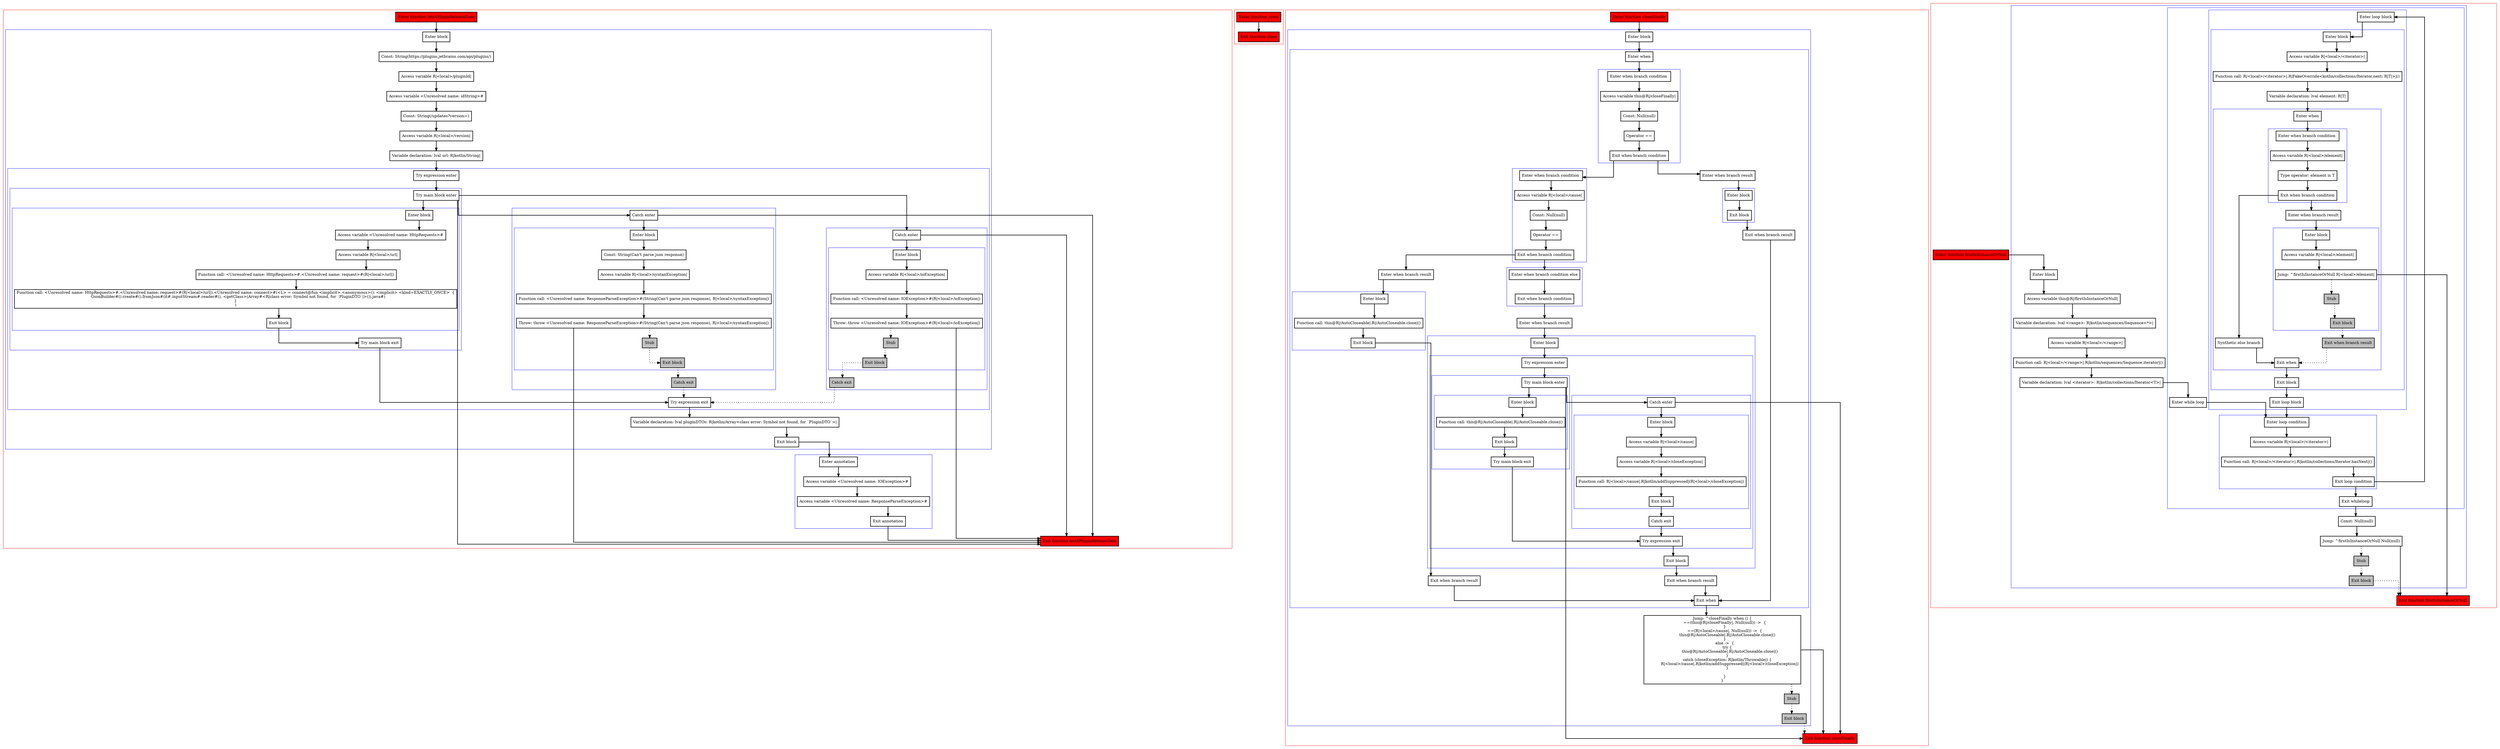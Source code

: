 digraph complex_kt {
  graph [splines=ortho nodesep=3]
  node [shape=box penwidth=2]
  edge [penwidth=2]

  subgraph cluster_0 {
    color=red
    0 [label="Enter function fetchPluginReleaseDate" style="filled" fillcolor=red];
    subgraph cluster_1 {
      color=blue
      1 [label="Enter block"];
      2 [label="Const: String(https://plugins.jetbrains.com/api/plugins/)"];
      3 [label="Access variable R|<local>/pluginId|"];
      4 [label="Access variable <Unresolved name: idString>#"];
      5 [label="Const: String(/updates?version=)"];
      6 [label="Access variable R|<local>/version|"];
      7 [label="Variable declaration: lval url: R|kotlin/String|"];
      subgraph cluster_2 {
        color=blue
        8 [label="Try expression enter"];
        subgraph cluster_3 {
          color=blue
          9 [label="Try main block enter"];
          subgraph cluster_4 {
            color=blue
            10 [label="Enter block"];
            11 [label="Access variable <Unresolved name: HttpRequests>#"];
            12 [label="Access variable R|<local>/url|"];
            13 [label="Function call: <Unresolved name: HttpRequests>#.<Unresolved name: request>#(R|<local>/url|)"];
            14 [label="Function call: <Unresolved name: HttpRequests>#.<Unresolved name: request>#(R|<local>/url|).<Unresolved name: connect>#(<L> = connect@fun <implicit>.<anonymous>(): <implicit> <kind=EXACTLY_ONCE>  {
    GsonBuilder#().create#().fromJson#(it#.inputStream#.reader#(), <getClass>(Array#<R|class error: Symbol not found, for `PluginDTO`|>()).java#)
}
)"];
            15 [label="Exit block"];
          }
          16 [label="Try main block exit"];
        }
        subgraph cluster_5 {
          color=blue
          17 [label="Catch enter"];
          subgraph cluster_6 {
            color=blue
            18 [label="Enter block"];
            19 [label="Const: String(Can't parse json response)"];
            20 [label="Access variable R|<local>/syntaxException|"];
            21 [label="Function call: <Unresolved name: ResponseParseException>#(String(Can't parse json response), R|<local>/syntaxException|)"];
            22 [label="Throw: throw <Unresolved name: ResponseParseException>#(String(Can't parse json response), R|<local>/syntaxException|)"];
            23 [label="Stub" style="filled" fillcolor=gray];
            24 [label="Exit block" style="filled" fillcolor=gray];
          }
          25 [label="Catch exit" style="filled" fillcolor=gray];
        }
        subgraph cluster_7 {
          color=blue
          26 [label="Catch enter"];
          subgraph cluster_8 {
            color=blue
            27 [label="Enter block"];
            28 [label="Access variable R|<local>/ioException|"];
            29 [label="Function call: <Unresolved name: IOException>#(R|<local>/ioException|)"];
            30 [label="Throw: throw <Unresolved name: IOException>#(R|<local>/ioException|)"];
            31 [label="Stub" style="filled" fillcolor=gray];
            32 [label="Exit block" style="filled" fillcolor=gray];
          }
          33 [label="Catch exit" style="filled" fillcolor=gray];
        }
        34 [label="Try expression exit"];
      }
      35 [label="Variable declaration: lval pluginDTOs: R|kotlin/Array<class error: Symbol not found, for `PluginDTO`>|"];
      36 [label="Exit block"];
    }
    subgraph cluster_9 {
      color=blue
      37 [label="Enter annotation"];
      38 [label="Access variable <Unresolved name: IOException>#"];
      39 [label="Access variable <Unresolved name: ResponseParseException>#"];
      40 [label="Exit annotation"];
    }
    41 [label="Exit function fetchPluginReleaseDate" style="filled" fillcolor=red];
  }

  0 -> {1};
  1 -> {2};
  2 -> {3};
  3 -> {4};
  4 -> {5};
  5 -> {6};
  6 -> {7};
  7 -> {8};
  8 -> {9};
  9 -> {41 26 17 10};
  10 -> {11};
  11 -> {12};
  12 -> {13};
  13 -> {14};
  14 -> {15};
  15 -> {16};
  16 -> {34};
  17 -> {41 18};
  18 -> {19};
  19 -> {20};
  20 -> {21};
  21 -> {22};
  22 -> {41};
  22 -> {23} [style=dotted];
  23 -> {24} [style=dotted];
  24 -> {25} [style=dotted];
  25 -> {34} [style=dotted];
  26 -> {41 27};
  27 -> {28};
  28 -> {29};
  29 -> {30};
  30 -> {41};
  30 -> {31} [style=dotted];
  31 -> {32} [style=dotted];
  32 -> {33} [style=dotted];
  33 -> {34} [style=dotted];
  34 -> {35};
  35 -> {36};
  36 -> {37};
  37 -> {38};
  38 -> {39};
  39 -> {40};
  40 -> {41};

  subgraph cluster_10 {
    color=red
    42 [label="Enter function close" style="filled" fillcolor=red];
    43 [label="Exit function close" style="filled" fillcolor=red];
  }

  42 -> {43};

  subgraph cluster_11 {
    color=red
    44 [label="Enter function closeFinally" style="filled" fillcolor=red];
    subgraph cluster_12 {
      color=blue
      45 [label="Enter block"];
      subgraph cluster_13 {
        color=blue
        46 [label="Enter when"];
        subgraph cluster_14 {
          color=blue
          47 [label="Enter when branch condition "];
          48 [label="Access variable this@R|/closeFinally|"];
          49 [label="Const: Null(null)"];
          50 [label="Operator =="];
          51 [label="Exit when branch condition"];
        }
        subgraph cluster_15 {
          color=blue
          52 [label="Enter when branch condition "];
          53 [label="Access variable R|<local>/cause|"];
          54 [label="Const: Null(null)"];
          55 [label="Operator =="];
          56 [label="Exit when branch condition"];
        }
        subgraph cluster_16 {
          color=blue
          57 [label="Enter when branch condition else"];
          58 [label="Exit when branch condition"];
        }
        59 [label="Enter when branch result"];
        subgraph cluster_17 {
          color=blue
          60 [label="Enter block"];
          subgraph cluster_18 {
            color=blue
            61 [label="Try expression enter"];
            subgraph cluster_19 {
              color=blue
              62 [label="Try main block enter"];
              subgraph cluster_20 {
                color=blue
                63 [label="Enter block"];
                64 [label="Function call: this@R|/AutoCloseable|.R|/AutoCloseable.close|()"];
                65 [label="Exit block"];
              }
              66 [label="Try main block exit"];
            }
            subgraph cluster_21 {
              color=blue
              67 [label="Catch enter"];
              subgraph cluster_22 {
                color=blue
                68 [label="Enter block"];
                69 [label="Access variable R|<local>/cause|"];
                70 [label="Access variable R|<local>/closeException|"];
                71 [label="Function call: R|<local>/cause|.R|kotlin/addSuppressed|(R|<local>/closeException|)"];
                72 [label="Exit block"];
              }
              73 [label="Catch exit"];
            }
            74 [label="Try expression exit"];
          }
          75 [label="Exit block"];
        }
        76 [label="Exit when branch result"];
        77 [label="Enter when branch result"];
        subgraph cluster_23 {
          color=blue
          78 [label="Enter block"];
          79 [label="Function call: this@R|/AutoCloseable|.R|/AutoCloseable.close|()"];
          80 [label="Exit block"];
        }
        81 [label="Exit when branch result"];
        82 [label="Enter when branch result"];
        subgraph cluster_24 {
          color=blue
          83 [label="Enter block"];
          84 [label="Exit block"];
        }
        85 [label="Exit when branch result"];
        86 [label="Exit when"];
      }
      87 [label="Jump: ^closeFinally when () {
    ==(this@R|/closeFinally|, Null(null)) ->  {
    }
    ==(R|<local>/cause|, Null(null)) ->  {
        this@R|/AutoCloseable|.R|/AutoCloseable.close|()
    }
    else ->  {
        try {
            this@R|/AutoCloseable|.R|/AutoCloseable.close|()
        }
        catch (closeException: R|kotlin/Throwable|) {
            R|<local>/cause|.R|kotlin/addSuppressed|(R|<local>/closeException|)
        }

    }
}
"];
      88 [label="Stub" style="filled" fillcolor=gray];
      89 [label="Exit block" style="filled" fillcolor=gray];
    }
    90 [label="Exit function closeFinally" style="filled" fillcolor=red];
  }

  44 -> {45};
  45 -> {46};
  46 -> {47};
  47 -> {48};
  48 -> {49};
  49 -> {50};
  50 -> {51};
  51 -> {82 52};
  52 -> {53};
  53 -> {54};
  54 -> {55};
  55 -> {56};
  56 -> {77 57};
  57 -> {58};
  58 -> {59};
  59 -> {60};
  60 -> {61};
  61 -> {62};
  62 -> {90 67 63};
  63 -> {64};
  64 -> {65};
  65 -> {66};
  66 -> {74};
  67 -> {90 68};
  68 -> {69};
  69 -> {70};
  70 -> {71};
  71 -> {72};
  72 -> {73};
  73 -> {74};
  74 -> {75};
  75 -> {76};
  76 -> {86};
  77 -> {78};
  78 -> {79};
  79 -> {80};
  80 -> {81};
  81 -> {86};
  82 -> {83};
  83 -> {84};
  84 -> {85};
  85 -> {86};
  86 -> {87};
  87 -> {90};
  87 -> {88} [style=dotted];
  88 -> {89} [style=dotted];
  89 -> {90} [style=dotted];

  subgraph cluster_25 {
    color=red
    91 [label="Enter function firstIsInstanceOrNull" style="filled" fillcolor=red];
    subgraph cluster_26 {
      color=blue
      92 [label="Enter block"];
      93 [label="Access variable this@R|/firstIsInstanceOrNull|"];
      94 [label="Variable declaration: lval <range>: R|kotlin/sequences/Sequence<*>|"];
      95 [label="Access variable R|<local>/<range>|"];
      96 [label="Function call: R|<local>/<range>|.R|kotlin/sequences/Sequence.iterator|()"];
      97 [label="Variable declaration: lval <iterator>: R|kotlin/collections/Iterator<T>|"];
      subgraph cluster_27 {
        color=blue
        98 [label="Enter while loop"];
        subgraph cluster_28 {
          color=blue
          99 [label="Enter loop condition"];
          100 [label="Access variable R|<local>/<iterator>|"];
          101 [label="Function call: R|<local>/<iterator>|.R|kotlin/collections/Iterator.hasNext|()"];
          102 [label="Exit loop condition"];
        }
        subgraph cluster_29 {
          color=blue
          103 [label="Enter loop block"];
          subgraph cluster_30 {
            color=blue
            104 [label="Enter block"];
            105 [label="Access variable R|<local>/<iterator>|"];
            106 [label="Function call: R|<local>/<iterator>|.R|FakeOverride<kotlin/collections/Iterator.next: R|T|>|()"];
            107 [label="Variable declaration: lval element: R|T|"];
            subgraph cluster_31 {
              color=blue
              108 [label="Enter when"];
              subgraph cluster_32 {
                color=blue
                109 [label="Enter when branch condition "];
                110 [label="Access variable R|<local>/element|"];
                111 [label="Type operator: element is T"];
                112 [label="Exit when branch condition"];
              }
              113 [label="Synthetic else branch"];
              114 [label="Enter when branch result"];
              subgraph cluster_33 {
                color=blue
                115 [label="Enter block"];
                116 [label="Access variable R|<local>/element|"];
                117 [label="Jump: ^firstIsInstanceOrNull R|<local>/element|"];
                118 [label="Stub" style="filled" fillcolor=gray];
                119 [label="Exit block" style="filled" fillcolor=gray];
              }
              120 [label="Exit when branch result" style="filled" fillcolor=gray];
              121 [label="Exit when"];
            }
            122 [label="Exit block"];
          }
          123 [label="Exit loop block"];
        }
        124 [label="Exit whileloop"];
      }
      125 [label="Const: Null(null)"];
      126 [label="Jump: ^firstIsInstanceOrNull Null(null)"];
      127 [label="Stub" style="filled" fillcolor=gray];
      128 [label="Exit block" style="filled" fillcolor=gray];
    }
    129 [label="Exit function firstIsInstanceOrNull" style="filled" fillcolor=red];
  }

  91 -> {92};
  92 -> {93};
  93 -> {94};
  94 -> {95};
  95 -> {96};
  96 -> {97};
  97 -> {98};
  98 -> {99};
  99 -> {100};
  100 -> {101};
  101 -> {102};
  102 -> {124 103};
  103 -> {104};
  104 -> {105};
  105 -> {106};
  106 -> {107};
  107 -> {108};
  108 -> {109};
  109 -> {110};
  110 -> {111};
  111 -> {112};
  112 -> {114 113};
  113 -> {121};
  114 -> {115};
  115 -> {116};
  116 -> {117};
  117 -> {129};
  117 -> {118} [style=dotted];
  118 -> {119} [style=dotted];
  119 -> {120} [style=dotted];
  120 -> {121} [style=dotted];
  121 -> {122};
  122 -> {123};
  123 -> {99};
  124 -> {125};
  125 -> {126};
  126 -> {129};
  126 -> {127} [style=dotted];
  127 -> {128} [style=dotted];
  128 -> {129} [style=dotted];

}
